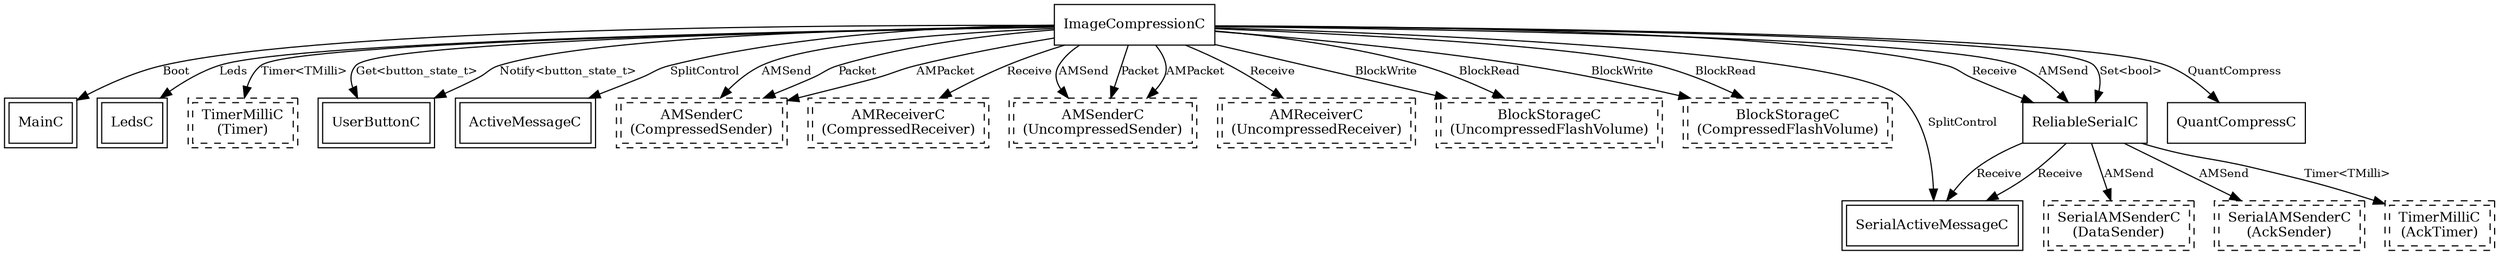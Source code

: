 digraph "ImageCompressionAppC" {
  "ImageCompressionC" [fontsize=12, shape=box, URL="../chtml/ImageCompressionC.html"];
  "MainC" [fontsize=12, shape=box,peripheries=2, URL="../chtml/MainC.html"];
  "ImageCompressionC" [fontsize=12, shape=box, URL="../chtml/ImageCompressionC.html"];
  "LedsC" [fontsize=12, shape=box,peripheries=2, URL="../chtml/LedsC.html"];
  "ImageCompressionC" [fontsize=12, shape=box, URL="../chtml/ImageCompressionC.html"];
  "ImageCompressionAppC.Timer" [fontsize=12, shape=box,peripheries=2, style=dashed, label="TimerMilliC\n(Timer)", URL="../chtml/TimerMilliC.html"];
  "ImageCompressionC" [fontsize=12, shape=box, URL="../chtml/ImageCompressionC.html"];
  "UserButtonC" [fontsize=12, shape=box,peripheries=2, URL="../chtml/UserButtonC.html"];
  "ImageCompressionC" [fontsize=12, shape=box, URL="../chtml/ImageCompressionC.html"];
  "UserButtonC" [fontsize=12, shape=box,peripheries=2, URL="../chtml/UserButtonC.html"];
  "ImageCompressionC" [fontsize=12, shape=box, URL="../chtml/ImageCompressionC.html"];
  "ActiveMessageC" [fontsize=12, shape=box,peripheries=2, URL="../chtml/ActiveMessageC.html"];
  "ImageCompressionC" [fontsize=12, shape=box, URL="../chtml/ImageCompressionC.html"];
  "ImageCompressionAppC.CompressedSender" [fontsize=12, shape=box,peripheries=2, style=dashed, label="AMSenderC\n(CompressedSender)", URL="../chtml/AMSenderC.html"];
  "ImageCompressionC" [fontsize=12, shape=box, URL="../chtml/ImageCompressionC.html"];
  "ImageCompressionAppC.CompressedReceiver" [fontsize=12, shape=box,peripheries=2, style=dashed, label="AMReceiverC\n(CompressedReceiver)", URL="../chtml/AMReceiverC.html"];
  "ImageCompressionC" [fontsize=12, shape=box, URL="../chtml/ImageCompressionC.html"];
  "ImageCompressionAppC.CompressedSender" [fontsize=12, shape=box,peripheries=2, style=dashed, label="AMSenderC\n(CompressedSender)", URL="../chtml/AMSenderC.html"];
  "ImageCompressionC" [fontsize=12, shape=box, URL="../chtml/ImageCompressionC.html"];
  "ImageCompressionAppC.CompressedSender" [fontsize=12, shape=box,peripheries=2, style=dashed, label="AMSenderC\n(CompressedSender)", URL="../chtml/AMSenderC.html"];
  "ImageCompressionC" [fontsize=12, shape=box, URL="../chtml/ImageCompressionC.html"];
  "ImageCompressionAppC.UncompressedSender" [fontsize=12, shape=box,peripheries=2, style=dashed, label="AMSenderC\n(UncompressedSender)", URL="../chtml/AMSenderC.html"];
  "ImageCompressionC" [fontsize=12, shape=box, URL="../chtml/ImageCompressionC.html"];
  "ImageCompressionAppC.UncompressedReceiver" [fontsize=12, shape=box,peripheries=2, style=dashed, label="AMReceiverC\n(UncompressedReceiver)", URL="../chtml/AMReceiverC.html"];
  "ImageCompressionC" [fontsize=12, shape=box, URL="../chtml/ImageCompressionC.html"];
  "ImageCompressionAppC.UncompressedSender" [fontsize=12, shape=box,peripheries=2, style=dashed, label="AMSenderC\n(UncompressedSender)", URL="../chtml/AMSenderC.html"];
  "ImageCompressionC" [fontsize=12, shape=box, URL="../chtml/ImageCompressionC.html"];
  "ImageCompressionAppC.UncompressedSender" [fontsize=12, shape=box,peripheries=2, style=dashed, label="AMSenderC\n(UncompressedSender)", URL="../chtml/AMSenderC.html"];
  "ImageCompressionC" [fontsize=12, shape=box, URL="../chtml/ImageCompressionC.html"];
  "ImageCompressionAppC.UncompressedFlashVolume" [fontsize=12, shape=box,peripheries=2, style=dashed, label="BlockStorageC\n(UncompressedFlashVolume)", URL="../chtml/BlockStorageC.html"];
  "ImageCompressionC" [fontsize=12, shape=box, URL="../chtml/ImageCompressionC.html"];
  "ImageCompressionAppC.UncompressedFlashVolume" [fontsize=12, shape=box,peripheries=2, style=dashed, label="BlockStorageC\n(UncompressedFlashVolume)", URL="../chtml/BlockStorageC.html"];
  "ImageCompressionC" [fontsize=12, shape=box, URL="../chtml/ImageCompressionC.html"];
  "ImageCompressionAppC.CompressedFlashVolume" [fontsize=12, shape=box,peripheries=2, style=dashed, label="BlockStorageC\n(CompressedFlashVolume)", URL="../chtml/BlockStorageC.html"];
  "ImageCompressionC" [fontsize=12, shape=box, URL="../chtml/ImageCompressionC.html"];
  "ImageCompressionAppC.CompressedFlashVolume" [fontsize=12, shape=box,peripheries=2, style=dashed, label="BlockStorageC\n(CompressedFlashVolume)", URL="../chtml/BlockStorageC.html"];
  "ImageCompressionC" [fontsize=12, shape=box, URL="../chtml/ImageCompressionC.html"];
  "SerialActiveMessageC" [fontsize=12, shape=box,peripheries=2, URL="../chtml/SerialActiveMessageC.html"];
  "ImageCompressionC" [fontsize=12, shape=box, URL="../chtml/ImageCompressionC.html"];
  "ReliableSerialC" [fontsize=12, shape=box, URL="../chtml/ReliableSerialC.html"];
  "ImageCompressionC" [fontsize=12, shape=box, URL="../chtml/ImageCompressionC.html"];
  "ReliableSerialC" [fontsize=12, shape=box, URL="../chtml/ReliableSerialC.html"];
  "ImageCompressionC" [fontsize=12, shape=box, URL="../chtml/ImageCompressionC.html"];
  "ReliableSerialC" [fontsize=12, shape=box, URL="../chtml/ReliableSerialC.html"];
  "ImageCompressionC" [fontsize=12, shape=box, URL="../chtml/ImageCompressionC.html"];
  "QuantCompressC" [fontsize=12, shape=box, URL="../chtml/QuantCompressC.html"];
  "ReliableSerialC" [fontsize=12, shape=box, URL="../chtml/ReliableSerialC.html"];
  "ImageCompressionAppC.DataSender" [fontsize=12, shape=box,peripheries=2, style=dashed, label="SerialAMSenderC\n(DataSender)", URL="../chtml/SerialAMSenderC.html"];
  "ReliableSerialC" [fontsize=12, shape=box, URL="../chtml/ReliableSerialC.html"];
  "ImageCompressionAppC.AckSender" [fontsize=12, shape=box,peripheries=2, style=dashed, label="SerialAMSenderC\n(AckSender)", URL="../chtml/SerialAMSenderC.html"];
  "ReliableSerialC" [fontsize=12, shape=box, URL="../chtml/ReliableSerialC.html"];
  "SerialActiveMessageC" [fontsize=12, shape=box,peripheries=2, URL="../chtml/SerialActiveMessageC.html"];
  "ReliableSerialC" [fontsize=12, shape=box, URL="../chtml/ReliableSerialC.html"];
  "ReliableSerialC" [fontsize=12, shape=box, URL="../chtml/ReliableSerialC.html"];
  "ImageCompressionAppC.AckTimer" [fontsize=12, shape=box,peripheries=2, style=dashed, label="TimerMilliC\n(AckTimer)", URL="../chtml/TimerMilliC.html"];
  "ImageCompressionC" -> "MainC" [label="Boot", URL="../ihtml/Boot.html", fontsize=10];
  "ImageCompressionC" -> "LedsC" [label="Leds", URL="../ihtml/Leds.html", fontsize=10];
  "ImageCompressionC" -> "ImageCompressionAppC.Timer" [label="Timer<TMilli>", URL="../ihtml/Timer.html", fontsize=10];
  "ImageCompressionC" -> "UserButtonC" [label="Get<button_state_t>", URL="../ihtml/Get.html", fontsize=10];
  "ImageCompressionC" -> "UserButtonC" [label="Notify<button_state_t>", URL="../ihtml/Notify.html", fontsize=10];
  "ImageCompressionC" -> "ActiveMessageC" [label="SplitControl", URL="../ihtml/SplitControl.html", fontsize=10];
  "ImageCompressionC" -> "ImageCompressionAppC.CompressedSender" [label="AMSend", URL="../ihtml/AMSend.html", fontsize=10];
  "ImageCompressionC" -> "ImageCompressionAppC.CompressedReceiver" [label="Receive", URL="../ihtml/Receive.html", fontsize=10];
  "ImageCompressionC" -> "ImageCompressionAppC.CompressedSender" [label="Packet", URL="../ihtml/Packet.html", fontsize=10];
  "ImageCompressionC" -> "ImageCompressionAppC.CompressedSender" [label="AMPacket", URL="../ihtml/AMPacket.html", fontsize=10];
  "ImageCompressionC" -> "ImageCompressionAppC.UncompressedSender" [label="AMSend", URL="../ihtml/AMSend.html", fontsize=10];
  "ImageCompressionC" -> "ImageCompressionAppC.UncompressedReceiver" [label="Receive", URL="../ihtml/Receive.html", fontsize=10];
  "ImageCompressionC" -> "ImageCompressionAppC.UncompressedSender" [label="Packet", URL="../ihtml/Packet.html", fontsize=10];
  "ImageCompressionC" -> "ImageCompressionAppC.UncompressedSender" [label="AMPacket", URL="../ihtml/AMPacket.html", fontsize=10];
  "ImageCompressionC" -> "ImageCompressionAppC.UncompressedFlashVolume" [label="BlockWrite", URL="../ihtml/BlockWrite.html", fontsize=10];
  "ImageCompressionC" -> "ImageCompressionAppC.UncompressedFlashVolume" [label="BlockRead", URL="../ihtml/BlockRead.html", fontsize=10];
  "ImageCompressionC" -> "ImageCompressionAppC.CompressedFlashVolume" [label="BlockWrite", URL="../ihtml/BlockWrite.html", fontsize=10];
  "ImageCompressionC" -> "ImageCompressionAppC.CompressedFlashVolume" [label="BlockRead", URL="../ihtml/BlockRead.html", fontsize=10];
  "ImageCompressionC" -> "SerialActiveMessageC" [label="SplitControl", URL="../ihtml/SplitControl.html", fontsize=10];
  "ImageCompressionC" -> "ReliableSerialC" [label="Receive", URL="../ihtml/Receive.html", fontsize=10];
  "ImageCompressionC" -> "ReliableSerialC" [label="AMSend", URL="../ihtml/AMSend.html", fontsize=10];
  "ImageCompressionC" -> "ReliableSerialC" [label="Set<bool>", URL="../ihtml/Set.html", fontsize=10];
  "ImageCompressionC" -> "QuantCompressC" [label="QuantCompress", URL="../ihtml/QuantCompress.html", fontsize=10];
  "ReliableSerialC" -> "ImageCompressionAppC.DataSender" [label="AMSend", URL="../ihtml/AMSend.html", fontsize=10];
  "ReliableSerialC" -> "ImageCompressionAppC.AckSender" [label="AMSend", URL="../ihtml/AMSend.html", fontsize=10];
  "ReliableSerialC" -> "SerialActiveMessageC" [label="Receive", URL="../ihtml/Receive.html", fontsize=10];
  "ReliableSerialC" -> "SerialActiveMessageC" [label="Receive", URL="../ihtml/Receive.html", fontsize=10];
  "ReliableSerialC" -> "ImageCompressionAppC.AckTimer" [label="Timer<TMilli>", URL="../ihtml/Timer.html", fontsize=10];
}
